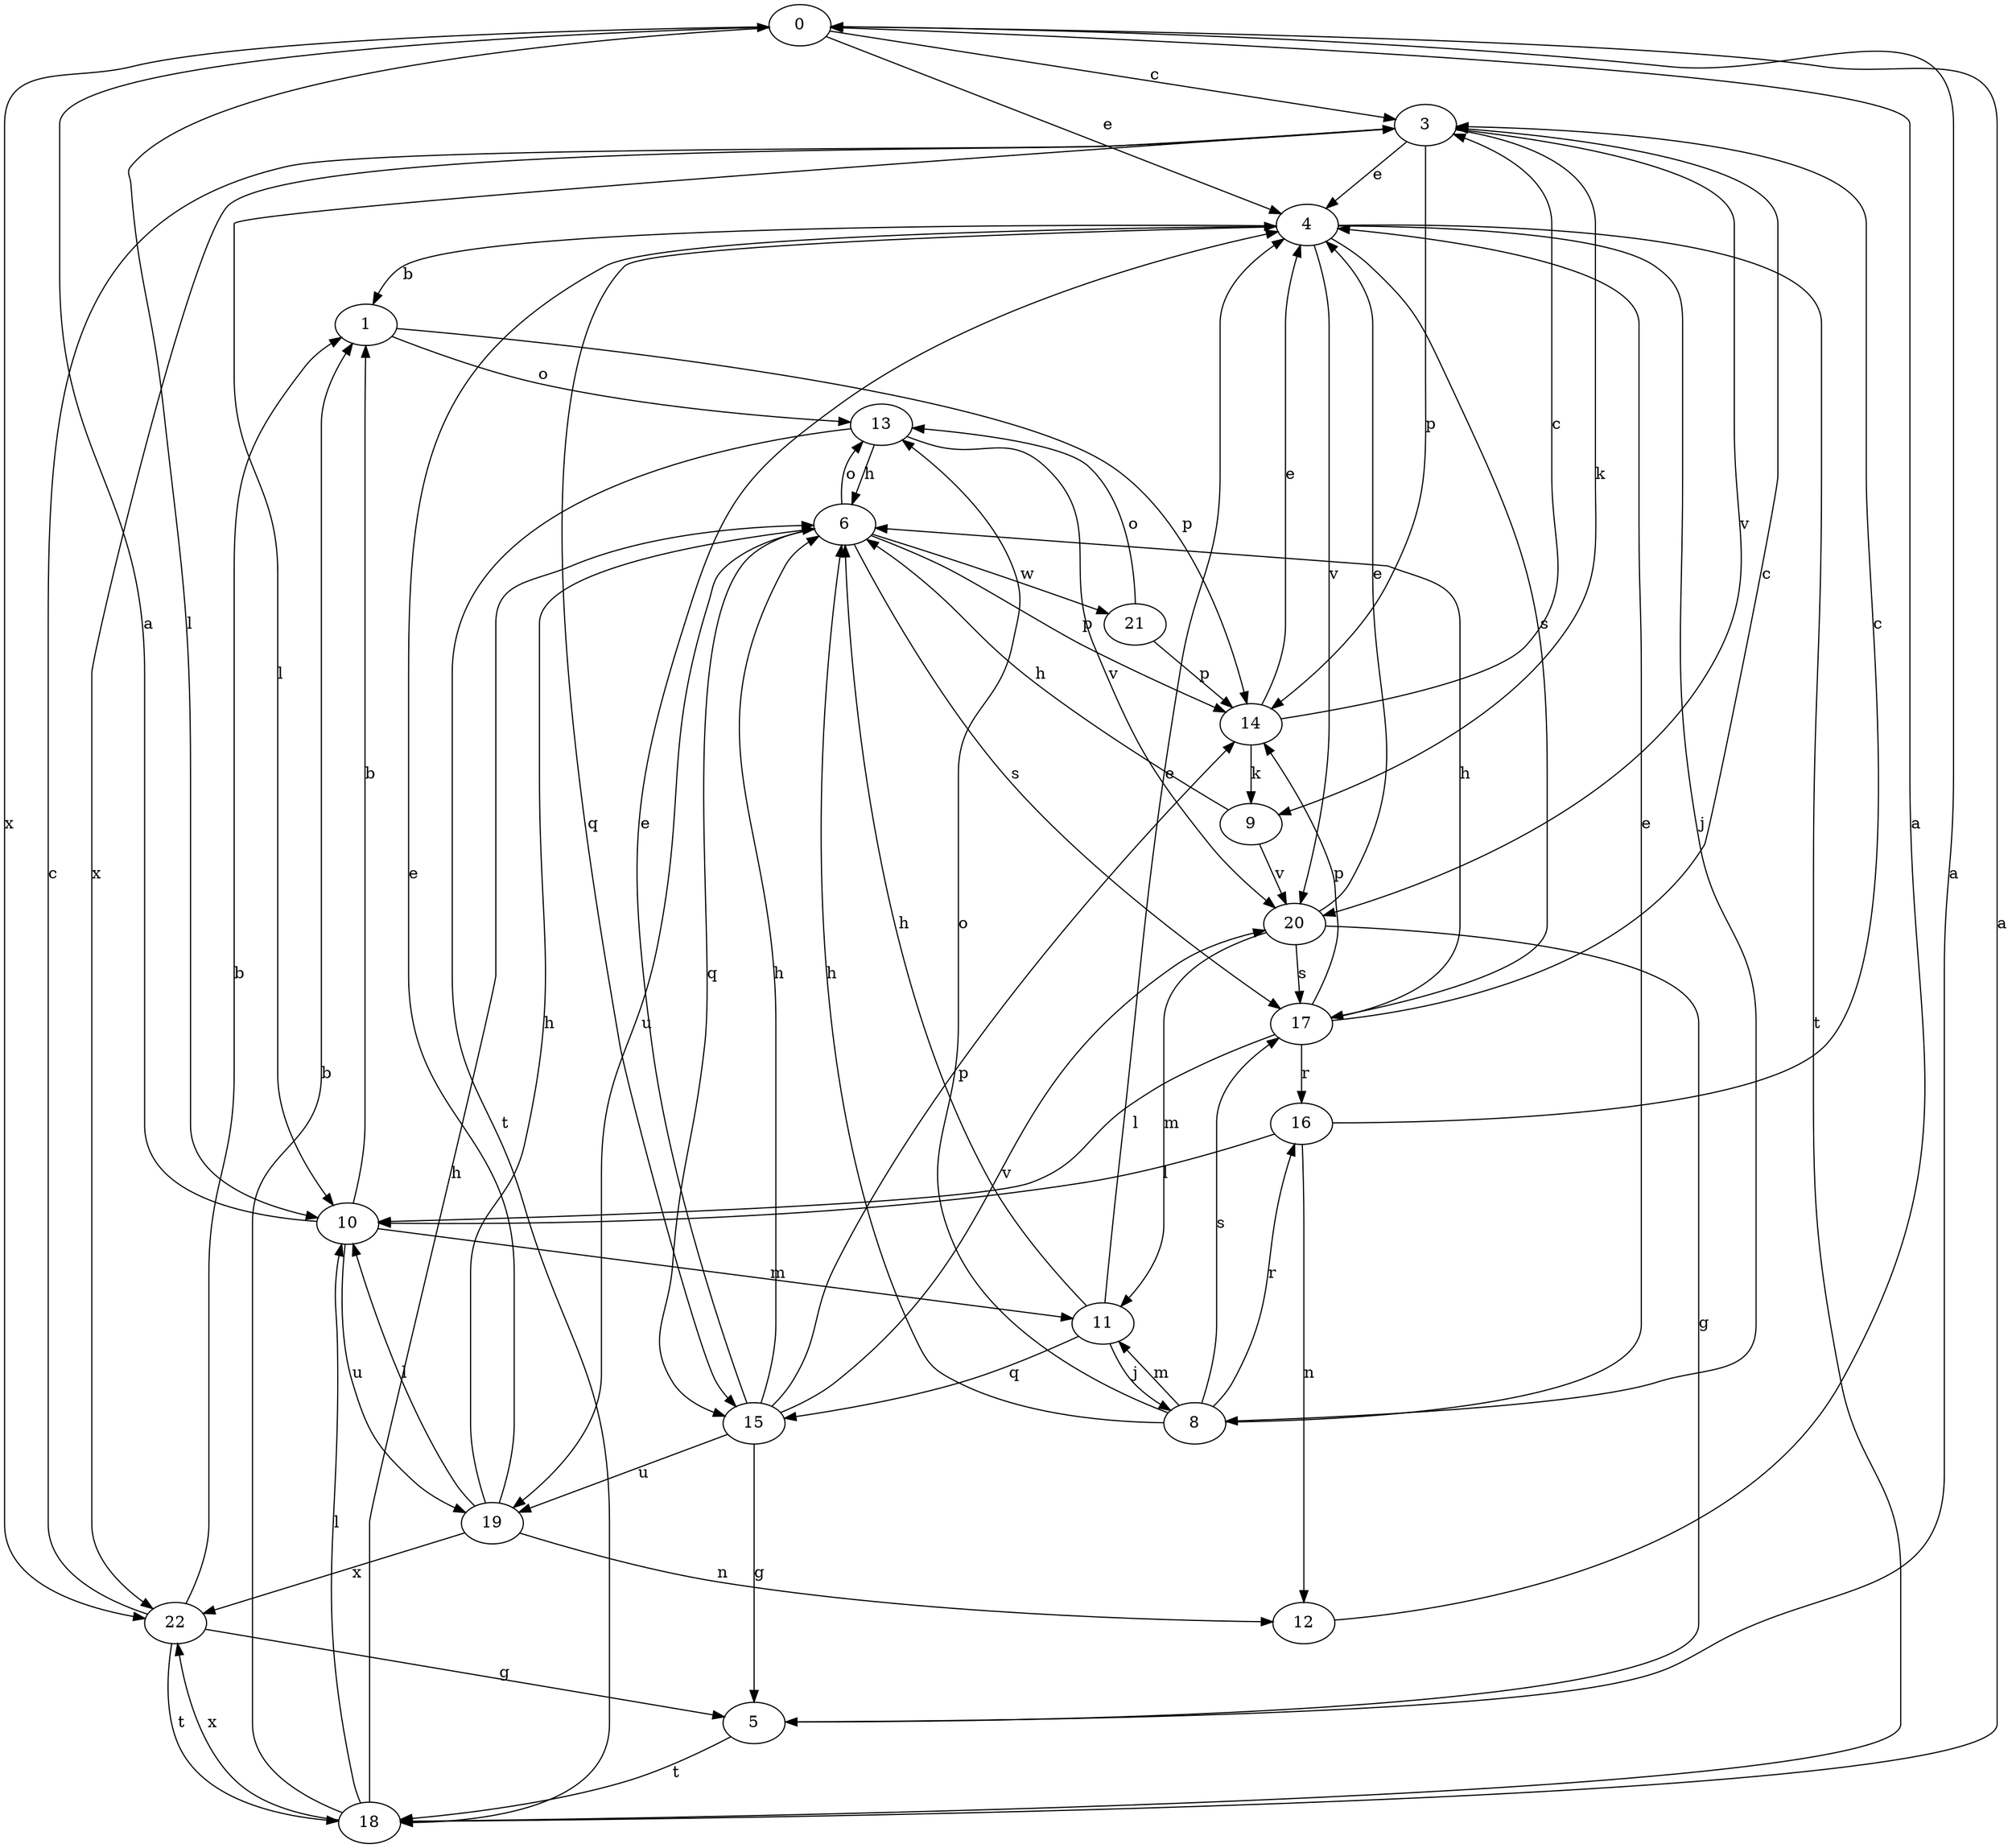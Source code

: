 strict digraph  {
0;
1;
3;
4;
5;
6;
8;
9;
10;
11;
12;
13;
14;
15;
16;
17;
18;
19;
20;
21;
22;
0 -> 3  [label=c];
0 -> 4  [label=e];
0 -> 10  [label=l];
0 -> 22  [label=x];
1 -> 13  [label=o];
1 -> 14  [label=p];
3 -> 4  [label=e];
3 -> 9  [label=k];
3 -> 10  [label=l];
3 -> 14  [label=p];
3 -> 20  [label=v];
3 -> 22  [label=x];
4 -> 1  [label=b];
4 -> 8  [label=j];
4 -> 15  [label=q];
4 -> 17  [label=s];
4 -> 18  [label=t];
4 -> 20  [label=v];
5 -> 0  [label=a];
5 -> 18  [label=t];
6 -> 13  [label=o];
6 -> 14  [label=p];
6 -> 15  [label=q];
6 -> 17  [label=s];
6 -> 19  [label=u];
6 -> 21  [label=w];
8 -> 4  [label=e];
8 -> 6  [label=h];
8 -> 11  [label=m];
8 -> 13  [label=o];
8 -> 16  [label=r];
8 -> 17  [label=s];
9 -> 6  [label=h];
9 -> 20  [label=v];
10 -> 0  [label=a];
10 -> 1  [label=b];
10 -> 11  [label=m];
10 -> 19  [label=u];
11 -> 4  [label=e];
11 -> 6  [label=h];
11 -> 8  [label=j];
11 -> 15  [label=q];
12 -> 0  [label=a];
13 -> 6  [label=h];
13 -> 18  [label=t];
13 -> 20  [label=v];
14 -> 3  [label=c];
14 -> 4  [label=e];
14 -> 9  [label=k];
15 -> 4  [label=e];
15 -> 5  [label=g];
15 -> 6  [label=h];
15 -> 14  [label=p];
15 -> 19  [label=u];
15 -> 20  [label=v];
16 -> 3  [label=c];
16 -> 10  [label=l];
16 -> 12  [label=n];
17 -> 3  [label=c];
17 -> 6  [label=h];
17 -> 10  [label=l];
17 -> 14  [label=p];
17 -> 16  [label=r];
18 -> 0  [label=a];
18 -> 1  [label=b];
18 -> 6  [label=h];
18 -> 10  [label=l];
18 -> 22  [label=x];
19 -> 4  [label=e];
19 -> 6  [label=h];
19 -> 10  [label=l];
19 -> 12  [label=n];
19 -> 22  [label=x];
20 -> 4  [label=e];
20 -> 5  [label=g];
20 -> 11  [label=m];
20 -> 17  [label=s];
21 -> 13  [label=o];
21 -> 14  [label=p];
22 -> 1  [label=b];
22 -> 3  [label=c];
22 -> 5  [label=g];
22 -> 18  [label=t];
}
